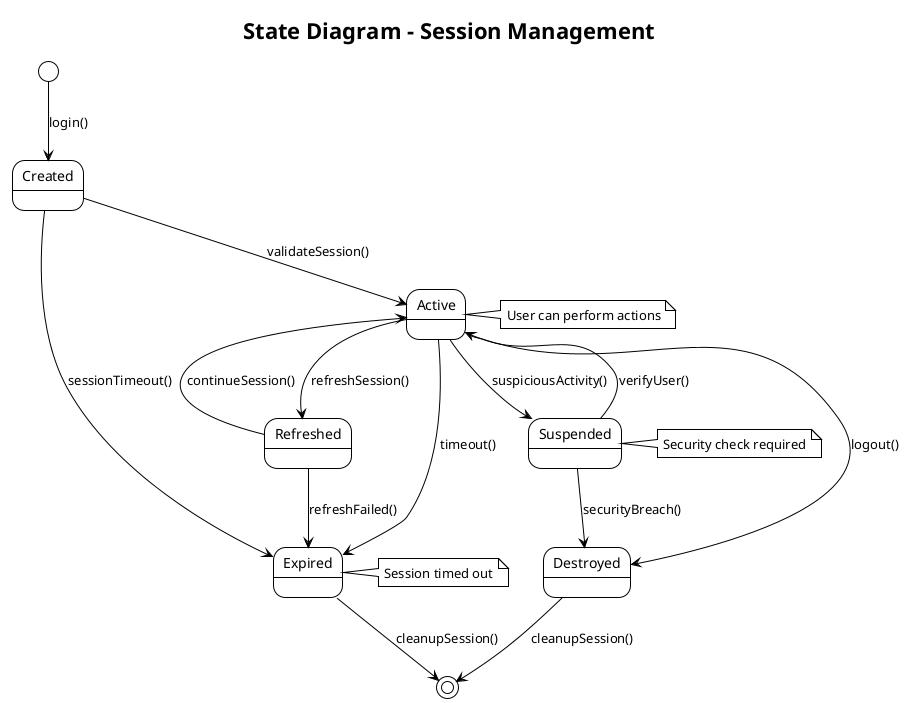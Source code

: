 @startuml
!theme plain
title State Diagram - Session Management

[*] --> Created : login()

Created --> Active : validateSession()
Created --> Expired : sessionTimeout()

Active --> Refreshed : refreshSession()
Active --> Expired : timeout()
Active --> Destroyed : logout()
Active --> Suspended : suspiciousActivity()

Refreshed --> Active : continueSession()
Refreshed --> Expired : refreshFailed()

Suspended --> Active : verifyUser()
Suspended --> Destroyed : securityBreach()

Expired --> [*] : cleanupSession()
Destroyed --> [*] : cleanupSession()

note right of Active : User can perform actions
note right of Suspended : Security check required
note right of Expired : Session timed out

@enduml
